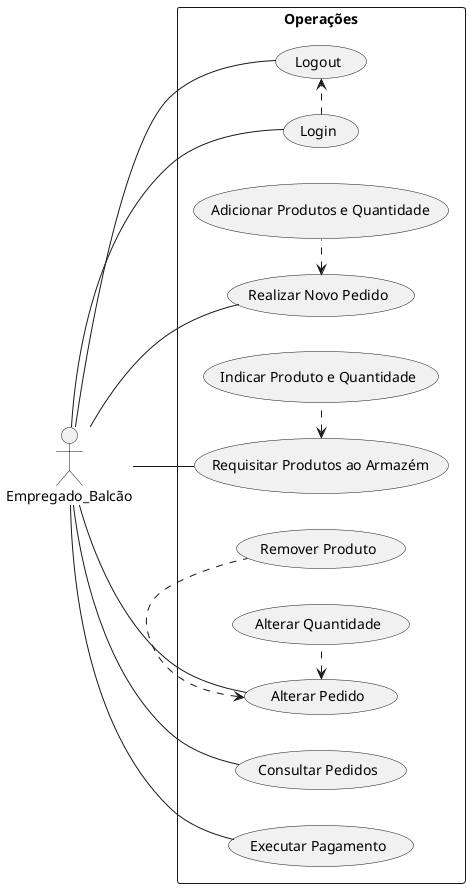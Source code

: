 @startuml
left to right direction
actor Empregado_Balcão
rectangle Operações {
    Empregado_Balcão -- (Login)
    Empregado_Balcão -- (Logout)
    (Login) .> (Logout)
    Empregado_Balcão -- (Consultar Pedidos)
    Empregado_Balcão -- (Realizar Novo Pedido)
    (Realizar Novo Pedido) <. (Adicionar Produtos e Quantidade)
    Empregado_Balcão -- (Requisitar Produtos ao Armazém)
    (Requisitar Produtos ao Armazém) <. (Indicar Produto e Quantidade)
    Empregado_Balcão -- (Alterar Pedido)
    (Alterar Pedido) <. (Remover Produto)
    (Alterar Pedido) <. (Alterar Quantidade)
    Empregado_Balcão -- (Executar Pagamento)
}
@enduml